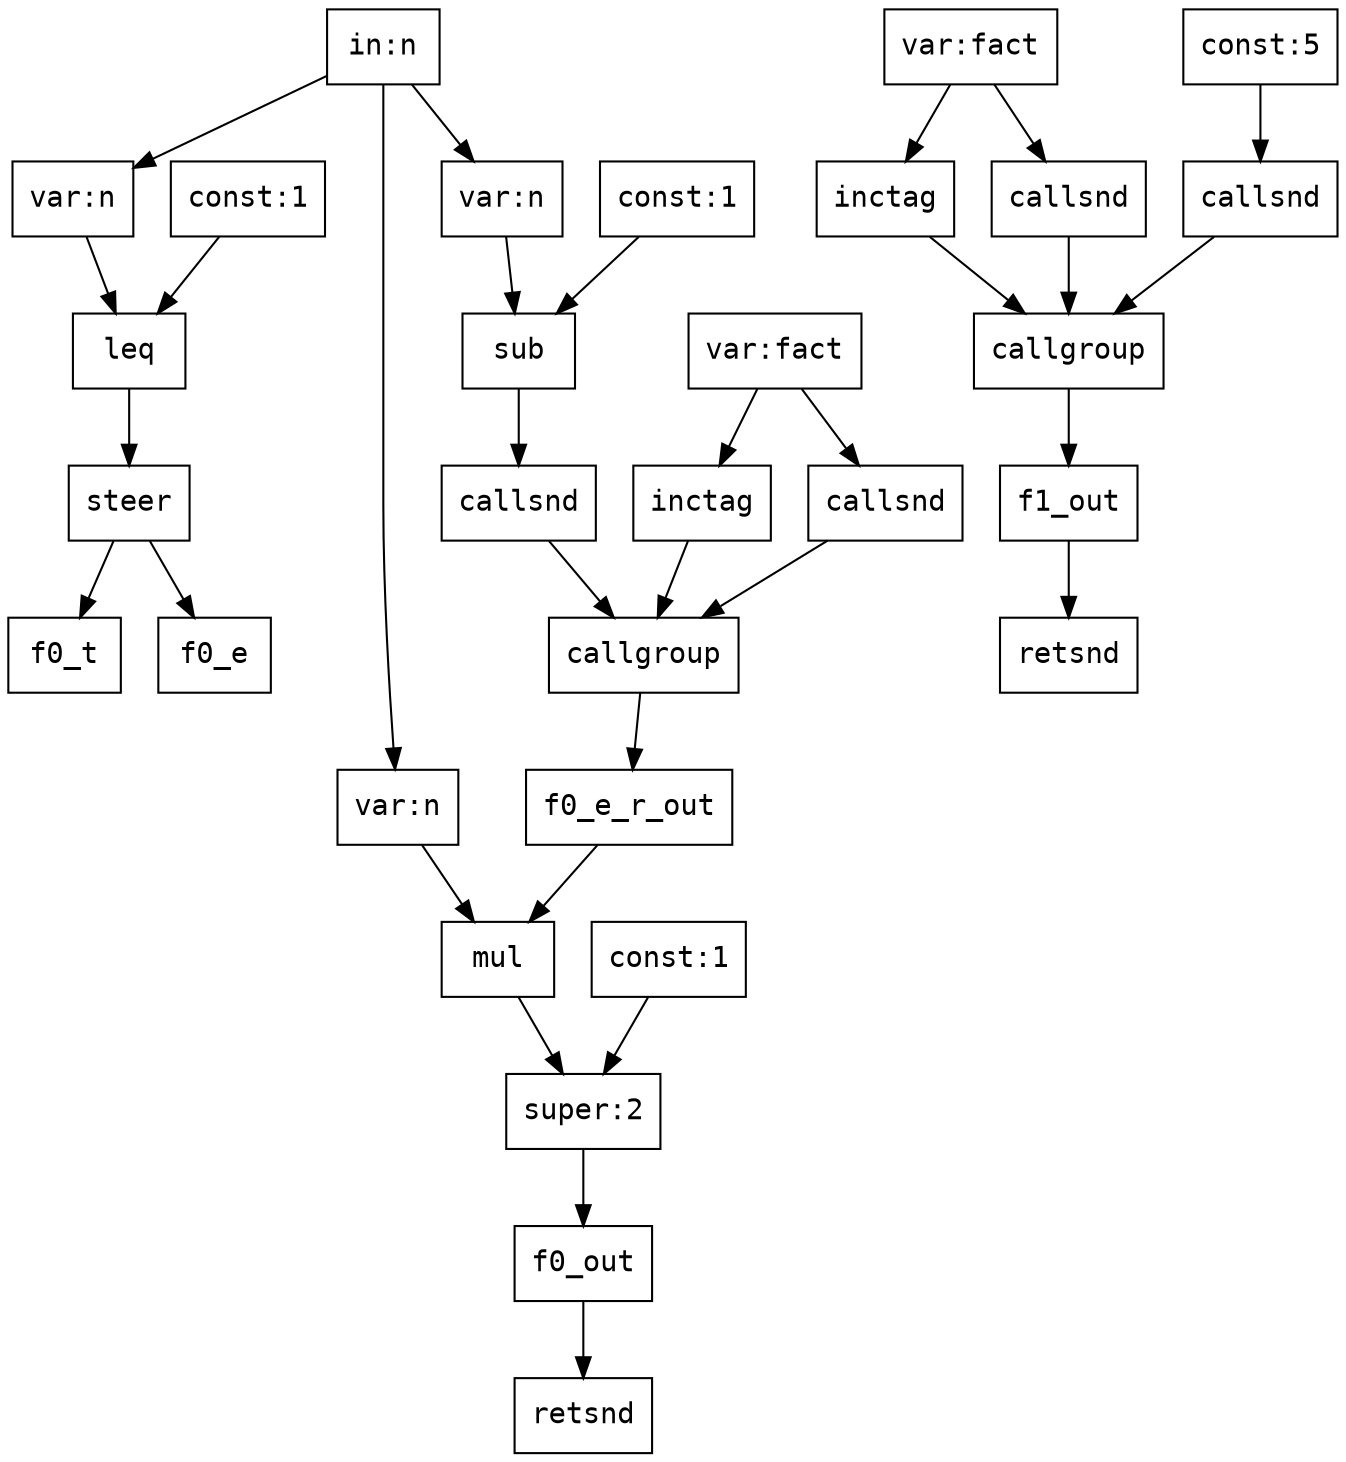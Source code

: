 digraph Dataflow {
  node [shape=record,fontname="Courier"];
  "f0_in_n" [label="in:n"];
  "f0_c_l_out" [label="var:n"];
  "f0_in_n" -> "f0_c_l_out";
  "f0_c_r_out" [label="const:1"];
  "f0_c_out" [label="leq"];
  "f0_c_l_out" -> "f0_c_out";
  "f0_c_r_out" -> "f0_c_out";
  "f0_steer" [label="steer"];
  "f0_c_out" -> "f0_steer";
  "f0_steer" -> "f0_t";
  "f0_steer" -> "f0_e";
  "f0_t_out" [label="const:1"];
  "f0_e_l_out" [label="var:n"];
  "f0_in_n" -> "f0_e_l_out";
  "f0_e_r_f_out" [label="var:fact"];
  "f0_e_r_x_l_out" [label="var:n"];
  "f0_in_n" -> "f0_e_r_x_l_out";
  "f0_e_r_x_r_out" [label="const:1"];
  "f0_e_r_x_out" [label="sub"];
  "f0_e_r_x_l_out" -> "f0_e_r_x_out";
  "f0_e_r_x_r_out" -> "f0_e_r_x_out";
  "f0_e_r_inctag" [label="inctag"];
  "f0_e_r_f_out" -> "f0_e_r_inctag";
  "f0_e_r_cg" [label="callgroup"];
  "f0_e_r_inctag" -> "f0_e_r_cg";
  "f0_e_r_cg_snd_fun" [label="callsnd"];
  "f0_e_r_f_out" -> "f0_e_r_cg_snd_fun";
  "f0_e_r_cg_snd_fun" -> "f0_e_r_cg";
  "f0_e_r_cg_snd_arg" [label="callsnd"];
  "f0_e_r_x_out" -> "f0_e_r_cg_snd_arg";
  "f0_e_r_cg_snd_arg" -> "f0_e_r_cg";
  "f0_e_r_cg" -> "f0_e_r_out";
  "f0_e_out" [label="mul"];
  "f0_e_l_out" -> "f0_e_out";
  "f0_e_r_out" -> "f0_e_out";
  "f0_phi" [label="super:2"];
  "f0_t_out" -> "f0_phi";
  "f0_e_out" -> "f0_phi";
  "f0_phi" -> "f0_out";
  "f0_retsnd" [label="retsnd"];
  "f0_out" -> "f0_retsnd";
  "f1_f_out" [label="var:fact"];
  "f1_x_out" [label="const:5"];
  "f1_inctag" [label="inctag"];
  "f1_f_out" -> "f1_inctag";
  "f1_cg" [label="callgroup"];
  "f1_inctag" -> "f1_cg";
  "f1_cg_snd_fun" [label="callsnd"];
  "f1_f_out" -> "f1_cg_snd_fun";
  "f1_cg_snd_fun" -> "f1_cg";
  "f1_cg_snd_arg" [label="callsnd"];
  "f1_x_out" -> "f1_cg_snd_arg";
  "f1_cg_snd_arg" -> "f1_cg";
  "f1_cg" -> "f1_out";
  "f1_retsnd" [label="retsnd"];
  "f1_out" -> "f1_retsnd";
}
